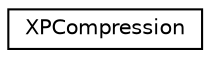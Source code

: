 digraph "Graphical Class Hierarchy"
{
  edge [fontname="Helvetica",fontsize="10",labelfontname="Helvetica",labelfontsize="10"];
  node [fontname="Helvetica",fontsize="10",shape=record];
  rankdir="LR";
  Node1 [label="XPCompression",height=0.2,width=0.4,color="black", fillcolor="white", style="filled",URL="$classRNReplicaNet_1_1XPCompression.html"];
}
